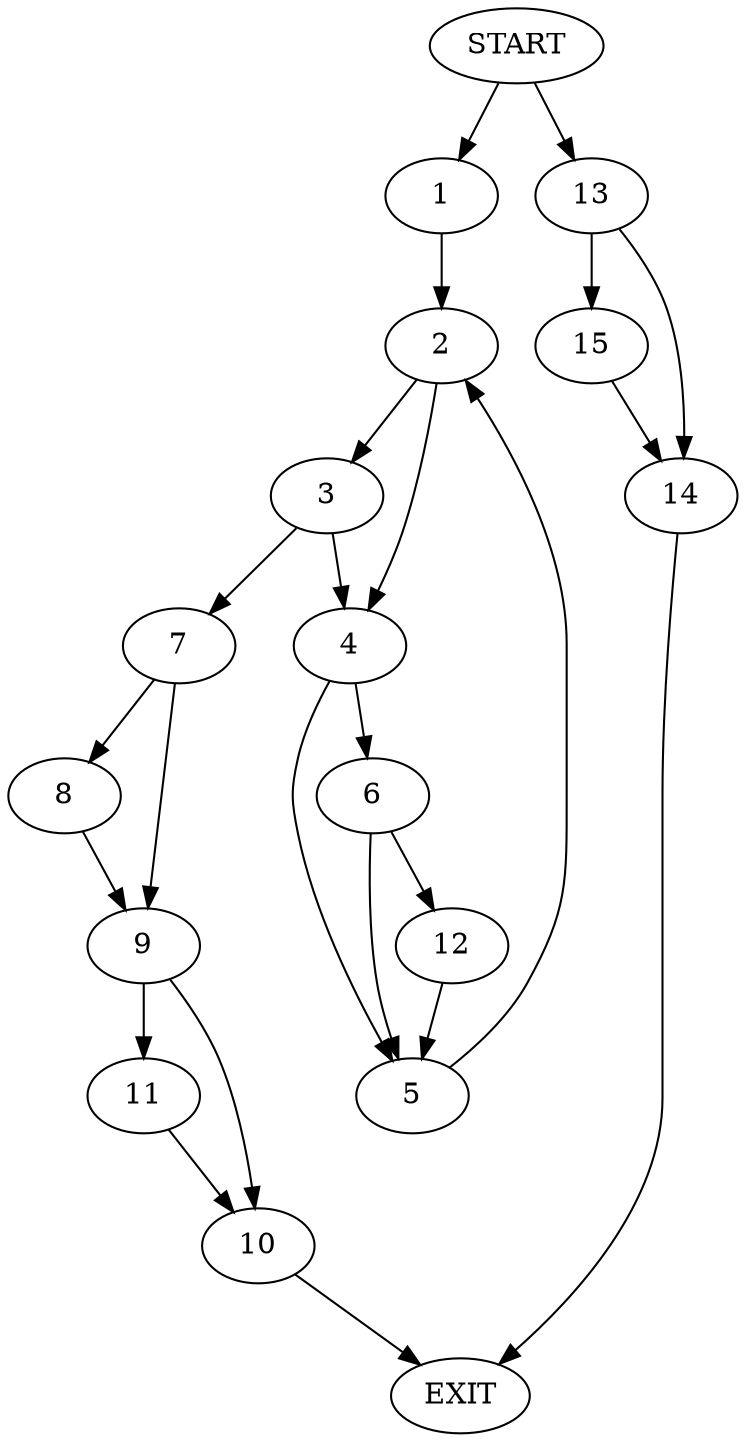 digraph {
0 [label="START"]
16 [label="EXIT"]
0 -> 1
1 -> 2
2 -> 3
2 -> 4
4 -> 5
4 -> 6
3 -> 7
3 -> 4
7 -> 8
7 -> 9
8 -> 9
9 -> 10
9 -> 11
11 -> 10
10 -> 16
6 -> 5
6 -> 12
5 -> 2
12 -> 5
0 -> 13
13 -> 14
13 -> 15
14 -> 16
15 -> 14
}
